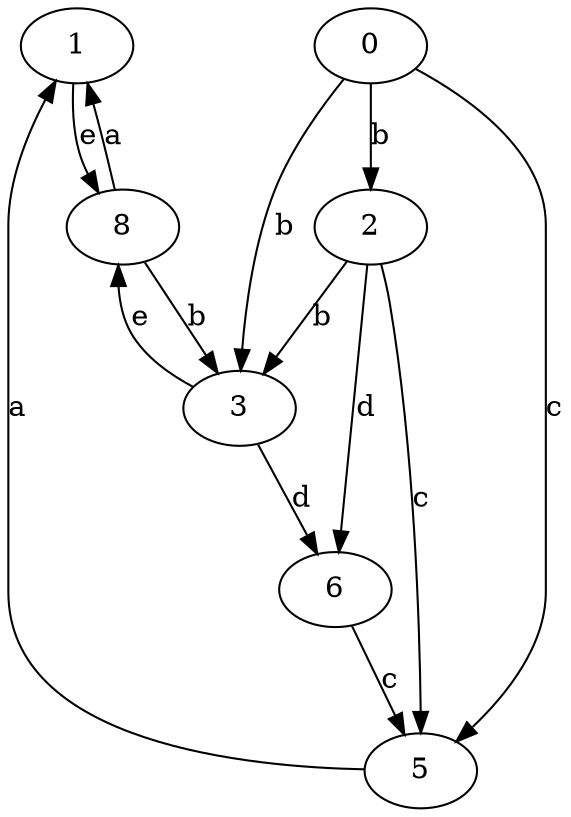 strict digraph  {
1;
2;
3;
0;
5;
6;
8;
1 -> 8  [label=e];
2 -> 3  [label=b];
2 -> 5  [label=c];
2 -> 6  [label=d];
3 -> 6  [label=d];
3 -> 8  [label=e];
0 -> 2  [label=b];
0 -> 3  [label=b];
0 -> 5  [label=c];
5 -> 1  [label=a];
6 -> 5  [label=c];
8 -> 1  [label=a];
8 -> 3  [label=b];
}
